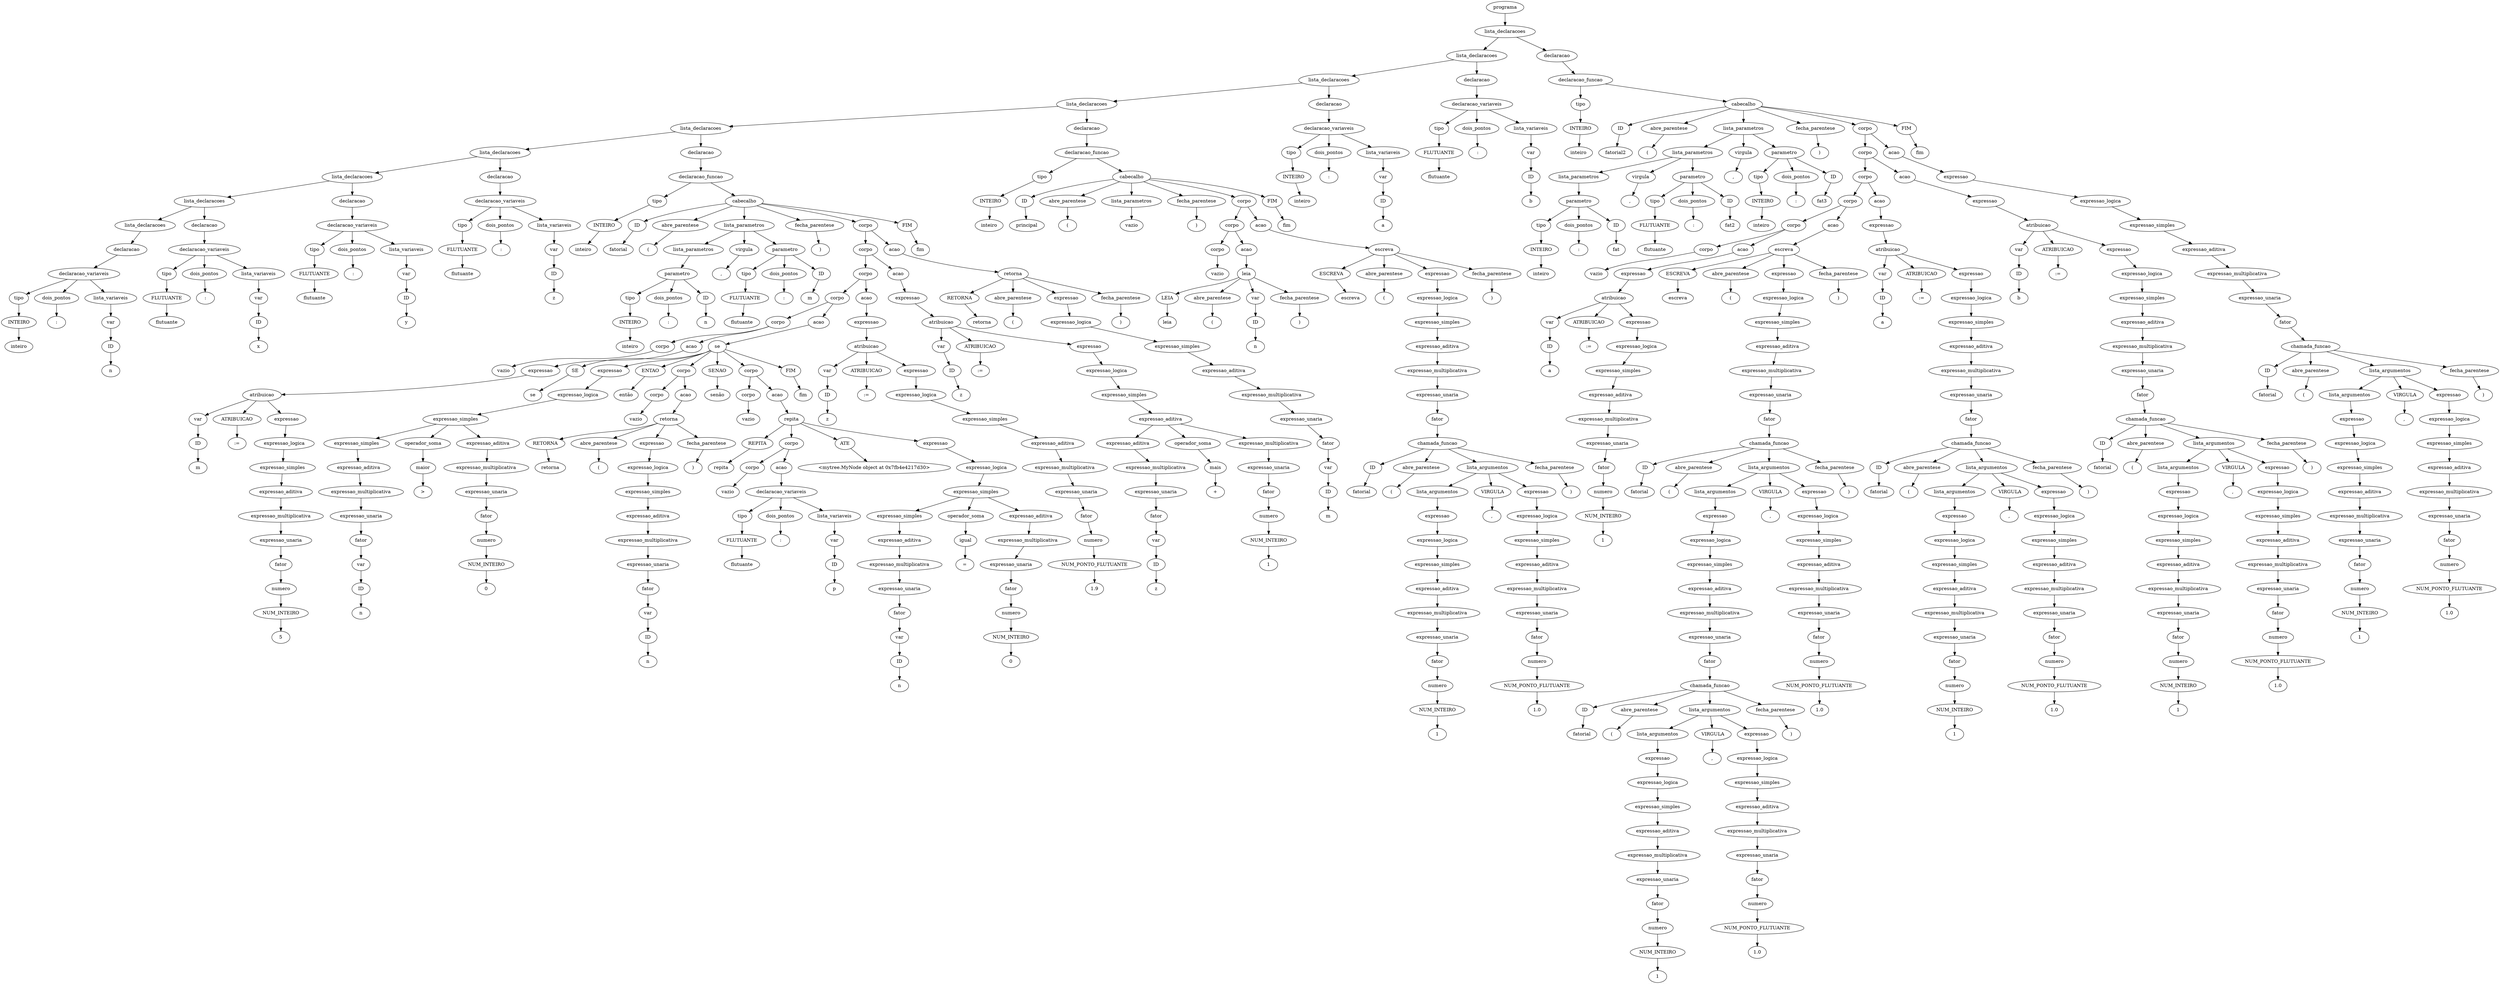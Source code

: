 digraph tree {
    "0x7fb4e421ebb0" [label="programa"];
    "0x7fb4e42d1910" [label="lista_declaracoes"];
    "0x7fb4e42bebe0" [label="lista_declaracoes"];
    "0x7fb4e421e460" [label="lista_declaracoes"];
    "0x7fb4e421ec10" [label="lista_declaracoes"];
    "0x7fb4e41ed4f0" [label="lista_declaracoes"];
    "0x7fb4e42b6cd0" [label="lista_declaracoes"];
    "0x7fb4e42b6a90" [label="lista_declaracoes"];
    "0x7fb4e42b6700" [label="lista_declaracoes"];
    "0x7fb4e4346550" [label="lista_declaracoes"];
    "0x7fb4d05218b0" [label="declaracao"];
    "0x7fb4e43463a0" [label="declaracao_variaveis"];
    "0x7fb4e43464c0" [label="tipo"];
    "0x7fb4e4346520" [label="INTEIRO"];
    "0x7fb4e4346490" [label="inteiro"];
    "0x7fb4e4346220" [label="dois_pontos"];
    "0x7fb4e42b6790" [label=":"];
    "0x7fb4e4346280" [label="lista_variaveis"];
    "0x7fb4e4346430" [label="var"];
    "0x7fb4d0521820" [label="ID"];
    "0x7fb4e42b6820" [label="n"];
    "0x7fb4e42b6640" [label="declaracao"];
    "0x7fb4e42b6580" [label="declaracao_variaveis"];
    "0x7fb4e42b6850" [label="tipo"];
    "0x7fb4e42b65b0" [label="FLUTUANTE"];
    "0x7fb4e42b6730" [label="flutuante"];
    "0x7fb4e42b69d0" [label="dois_pontos"];
    "0x7fb4e42b6a00" [label=":"];
    "0x7fb4e42b66d0" [label="lista_variaveis"];
    "0x7fb4e42b65e0" [label="var"];
    "0x7fb4e42b6610" [label="ID"];
    "0x7fb4e42b6910" [label="x"];
    "0x7fb4e42b6a30" [label="declaracao"];
    "0x7fb4e42b6af0" [label="declaracao_variaveis"];
    "0x7fb4e4346460" [label="tipo"];
    "0x7fb4e43465b0" [label="FLUTUANTE"];
    "0x7fb4e42b6a60" [label="flutuante"];
    "0x7fb4e42b6c10" [label="dois_pontos"];
    "0x7fb4e42b6c40" [label=":"];
    "0x7fb4e42b6880" [label="lista_variaveis"];
    "0x7fb4e42b6940" [label="var"];
    "0x7fb4e42b6670" [label="ID"];
    "0x7fb4e42b6b50" [label="y"];
    "0x7fb4e42b6c70" [label="declaracao"];
    "0x7fb4e42b6d30" [label="declaracao_variaveis"];
    "0x7fb4e42b68b0" [label="tipo"];
    "0x7fb4e42b6550" [label="FLUTUANTE"];
    "0x7fb4e42b6ca0" [label="flutuante"];
    "0x7fb4e42b6e50" [label="dois_pontos"];
    "0x7fb4e42b6e80" [label=":"];
    "0x7fb4e42b6b80" [label="lista_variaveis"];
    "0x7fb4e42b6b20" [label="var"];
    "0x7fb4e42b6ac0" [label="ID"];
    "0x7fb4e42b6d90" [label="z"];
    "0x7fb4e42b6eb0" [label="declaracao"];
    "0x7fb4e42b6bb0" [label="declaracao_funcao"];
    "0x7fb4e42b68e0" [label="tipo"];
    "0x7fb4e42b66a0" [label="INTEIRO"];
    "0x7fb4e42b6ee0" [label="inteiro"];
    "0x7fb4e421e040" [label="cabecalho"];
    "0x7fb4e421ea60" [label="ID"];
    "0x7fb4e421ea90" [label="fatorial"];
    "0x7fb4e421e880" [label="abre_parentese"];
    "0x7fb4e421e6d0" [label="("];
    "0x7fb4e42b6fa0" [label="lista_parametros"];
    "0x7fb4e42b6f10" [label="lista_parametros"];
    "0x7fb4e42b6f40" [label="parametro"];
    "0x7fb4e42b6d60" [label="tipo"];
    "0x7fb4e42b6d00" [label="INTEIRO"];
    "0x7fb4e41ed070" [label="inteiro"];
    "0x7fb4e42b6f70" [label="dois_pontos"];
    "0x7fb4e41ed1c0" [label=":"];
    "0x7fb4e41ed1f0" [label="ID"];
    "0x7fb4e41ed220" [label="n"];
    "0x7fb4e41ed2e0" [label="virgula"];
    "0x7fb4e41ed0d0" [label=","];
    "0x7fb4e42b6fd0" [label="parametro"];
    "0x7fb4e41ed0a0" [label="tipo"];
    "0x7fb4e41ed190" [label="FLUTUANTE"];
    "0x7fb4e41ed310" [label="flutuante"];
    "0x7fb4e41ed040" [label="dois_pontos"];
    "0x7fb4e41ed460" [label=":"];
    "0x7fb4e41ed490" [label="ID"];
    "0x7fb4e41ed4c0" [label="m"];
    "0x7fb4e421e700" [label="fecha_parentese"];
    "0x7fb4e421eac0" [label=")"];
    "0x7fb4e421e820" [label="corpo"];
    "0x7fb4e421e610" [label="corpo"];
    "0x7fb4e4217fd0" [label="corpo"];
    "0x7fb4e41edb50" [label="corpo"];
    "0x7fb4e41ed940" [label="corpo"];
    "0x7fb4e41ed160" [label="corpo"];
    "0x7fb4e41ed280" [label="vazio"];
    "0x7fb4e41ed850" [label="acao"];
    "0x7fb4e41ed340" [label="expressao"];
    "0x7fb4e41ed7f0" [label="atribuicao"];
    "0x7fb4e41ed100" [label="var"];
    "0x7fb4e41ed370" [label="ID"];
    "0x7fb4e41ed5e0" [label="m"];
    "0x7fb4e41ed880" [label="ATRIBUICAO"];
    "0x7fb4e41ed910" [label=":="];
    "0x7fb4e41ed7c0" [label="expressao"];
    "0x7fb4e41ed790" [label="expressao_logica"];
    "0x7fb4e41ed6a0" [label="expressao_simples"];
    "0x7fb4e41ed670" [label="expressao_aditiva"];
    "0x7fb4e41ed760" [label="expressao_multiplicativa"];
    "0x7fb4e41ed610" [label="expressao_unaria"];
    "0x7fb4e41ed640" [label="fator"];
    "0x7fb4e41ed3a0" [label="numero"];
    "0x7fb4e41ed550" [label="NUM_INTEIRO"];
    "0x7fb4e41ed730" [label="5"];
    "0x7fb4e41ed6d0" [label="acao"];
    "0x7fb4e41edf40" [label="se"];
    "0x7fb4e42174c0" [label="SE"];
    "0x7fb4e4217dc0" [label="se"];
    "0x7fb4e41ede50" [label="expressao"];
    "0x7fb4e41edaf0" [label="expressao_logica"];
    "0x7fb4e41edd90" [label="expressao_simples"];
    "0x7fb4e41eda30" [label="expressao_simples"];
    "0x7fb4e41ed8b0" [label="expressao_aditiva"];
    "0x7fb4e41ed430" [label="expressao_multiplicativa"];
    "0x7fb4e41ed970" [label="expressao_unaria"];
    "0x7fb4e41ed820" [label="fator"];
    "0x7fb4e41ed2b0" [label="var"];
    "0x7fb4e41ed130" [label="ID"];
    "0x7fb4e41ed5b0" [label="n"];
    "0x7fb4e41eda90" [label="operador_soma"];
    "0x7fb4e41edbb0" [label="maior"];
    "0x7fb4e41edcd0" [label=">"];
    "0x7fb4e41edc70" [label="expressao_aditiva"];
    "0x7fb4e41eddf0" [label="expressao_multiplicativa"];
    "0x7fb4e41edd00" [label="expressao_unaria"];
    "0x7fb4e41edc40" [label="fator"];
    "0x7fb4e41ed9a0" [label="numero"];
    "0x7fb4e41ed9d0" [label="NUM_INTEIRO"];
    "0x7fb4e41eddc0" [label="0"];
    "0x7fb4e4217df0" [label="ENTAO"];
    "0x7fb4e4217730" [label="então"];
    "0x7fb4e4217280" [label="corpo"];
    "0x7fb4e41edf70" [label="corpo"];
    "0x7fb4e41ede80" [label="vazio"];
    "0x7fb4e41edeb0" [label="acao"];
    "0x7fb4e4217220" [label="retorna"];
    "0x7fb4e42172b0" [label="RETORNA"];
    "0x7fb4e42173d0" [label="retorna"];
    "0x7fb4e4217400" [label="abre_parentese"];
    "0x7fb4e4217430" [label="("];
    "0x7fb4e42171f0" [label="expressao"];
    "0x7fb4e42171c0" [label="expressao_logica"];
    "0x7fb4e4217130" [label="expressao_simples"];
    "0x7fb4e42170a0" [label="expressao_aditiva"];
    "0x7fb4e4217190" [label="expressao_multiplicativa"];
    "0x7fb4e41edfa0" [label="expressao_unaria"];
    "0x7fb4e4217070" [label="fator"];
    "0x7fb4e41edee0" [label="var"];
    "0x7fb4e41ede20" [label="ID"];
    "0x7fb4e4217160" [label="n"];
    "0x7fb4e4217460" [label="fecha_parentese"];
    "0x7fb4e4217490" [label=")"];
    "0x7fb4e4217a30" [label="SENAO"];
    "0x7fb4e42179d0" [label="senão"];
    "0x7fb4e4217d00" [label="corpo"];
    "0x7fb4e42174f0" [label="corpo"];
    "0x7fb4e41edf10" [label="vazio"];
    "0x7fb4e4217c40" [label="acao"];
    "0x7fb4e4217ca0" [label="repita"];
    "0x7fb4e4217d30" [label="REPITA"];
    "0x7fb4e4217cd0" [label="repita"];
    "0x7fb4e4217700" [label="corpo"];
    "0x7fb4e4217580" [label="corpo"];
    "0x7fb4e4217340" [label="vazio"];
    "0x7fb4e42175b0" [label="acao"];
    "0x7fb4e42176a0" [label="declaracao_variaveis"];
    "0x7fb4e42172e0" [label="tipo"];
    "0x7fb4e4217100" [label="FLUTUANTE"];
    "0x7fb4e4217670" [label="flutuante"];
    "0x7fb4e4217760" [label="dois_pontos"];
    "0x7fb4e4217880" [label=":"];
    "0x7fb4e42176d0" [label="lista_variaveis"];
    "0x7fb4e4217520" [label="var"];
    "0x7fb4e42170d0" [label="ID"];
    "0x7fb4e42177c0" [label="p"];
    "0x7fb4e4217d60" [label="ATE"];
    "0x7fb4e4217d90" [label="<mytree.MyNode object at 0x7fb4e4217d30>"];
    "0x7fb4e4217c70" [label="expressao"];
    "0x7fb4e42179a0" [label="expressao_logica"];
    "0x7fb4e4217b80" [label="expressao_simples"];
    "0x7fb4e4217940" [label="expressao_simples"];
    "0x7fb4e42177f0" [label="expressao_aditiva"];
    "0x7fb4e42178e0" [label="expressao_multiplicativa"];
    "0x7fb4e4217850" [label="expressao_unaria"];
    "0x7fb4e4217610" [label="fator"];
    "0x7fb4e4217040" [label="var"];
    "0x7fb4e4217550" [label="ID"];
    "0x7fb4e42178b0" [label="n"];
    "0x7fb4e4217970" [label="operador_soma"];
    "0x7fb4e4217a00" [label="igual"];
    "0x7fb4e4217af0" [label="="];
    "0x7fb4e4217a90" [label="expressao_aditiva"];
    "0x7fb4e4217c10" [label="expressao_multiplicativa"];
    "0x7fb4e4217b20" [label="expressao_unaria"];
    "0x7fb4e4217a60" [label="fator"];
    "0x7fb4e4217820" [label="numero"];
    "0x7fb4e4217910" [label="NUM_INTEIRO"];
    "0x7fb4e4217be0" [label="0"];
    "0x7fb4e4217e20" [label="FIM"];
    "0x7fb4e4217e50" [label="fim"];
    "0x7fb4e41edca0" [label="acao"];
    "0x7fb4e41edd30" [label="expressao"];
    "0x7fb4e4217f10" [label="atribuicao"];
    "0x7fb4e41ed8e0" [label="var"];
    "0x7fb4e41ed580" [label="ID"];
    "0x7fb4e4217e80" [label="z"];
    "0x7fb4e4217fa0" [label="ATRIBUICAO"];
    "0x7fb4e421e070" [label=":="];
    "0x7fb4e4217ee0" [label="expressao"];
    "0x7fb4e4217b50" [label="expressao_logica"];
    "0x7fb4e4217370" [label="expressao_simples"];
    "0x7fb4e4217640" [label="expressao_aditiva"];
    "0x7fb4e4217bb0" [label="expressao_multiplicativa"];
    "0x7fb4e4217eb0" [label="expressao_unaria"];
    "0x7fb4e4217ac0" [label="fator"];
    "0x7fb4e42175e0" [label="numero"];
    "0x7fb4e4217790" [label="NUM_PONTO_FLUTUANTE"];
    "0x7fb4e42173a0" [label="1.9"];
    "0x7fb4e421e5e0" [label="acao"];
    "0x7fb4e421e0a0" [label="expressao"];
    "0x7fb4e421e310" [label="atribuicao"];
    "0x7fb4e41ed700" [label="var"];
    "0x7fb4e41edc10" [label="ID"];
    "0x7fb4e41edfd0" [label="z"];
    "0x7fb4e421e2b0" [label="ATRIBUICAO"];
    "0x7fb4e421e580" [label=":="];
    "0x7fb4e421e550" [label="expressao"];
    "0x7fb4e421e520" [label="expressao_logica"];
    "0x7fb4e421e280" [label="expressao_simples"];
    "0x7fb4e421e370" [label="expressao_aditiva"];
    "0x7fb4e421e160" [label="expressao_aditiva"];
    "0x7fb4e421e250" [label="expressao_multiplicativa"];
    "0x7fb4e41edd60" [label="expressao_unaria"];
    "0x7fb4e421e130" [label="fator"];
    "0x7fb4e4217310" [label="var"];
    "0x7fb4e4217250" [label="ID"];
    "0x7fb4e421e220" [label="z"];
    "0x7fb4e421e3d0" [label="operador_soma"];
    "0x7fb4e421e1f0" [label="mais"];
    "0x7fb4e421e2e0" [label="+"];
    "0x7fb4e421e4f0" [label="expressao_multiplicativa"];
    "0x7fb4e421e400" [label="expressao_unaria"];
    "0x7fb4e421e340" [label="fator"];
    "0x7fb4e421e190" [label="numero"];
    "0x7fb4e421e1c0" [label="NUM_INTEIRO"];
    "0x7fb4e421e4c0" [label="1"];
    "0x7fb4e421e940" [label="acao"];
    "0x7fb4e421e7c0" [label="retorna"];
    "0x7fb4e421e850" [label="RETORNA"];
    "0x7fb4e421e970" [label="retorna"];
    "0x7fb4e421e9a0" [label="abre_parentese"];
    "0x7fb4e421e9d0" [label="("];
    "0x7fb4e421e790" [label="expressao"];
    "0x7fb4e421e760" [label="expressao_logica"];
    "0x7fb4e421e730" [label="expressao_simples"];
    "0x7fb4e421e6a0" [label="expressao_aditiva"];
    "0x7fb4e421e0d0" [label="expressao_multiplicativa"];
    "0x7fb4e421e640" [label="expressao_unaria"];
    "0x7fb4e421e670" [label="fator"];
    "0x7fb4e4217f70" [label="var"];
    "0x7fb4e4217f40" [label="ID"];
    "0x7fb4e421e100" [label="m"];
    "0x7fb4e421ea00" [label="fecha_parentese"];
    "0x7fb4e421ea30" [label=")"];
    "0x7fb4e421eaf0" [label="FIM"];
    "0x7fb4e421eb20" [label="fim"];
    "0x7fb4e41ed520" [label="declaracao"];
    "0x7fb4e41ed3d0" [label="declaracao_funcao"];
    "0x7fb4e42b69a0" [label="tipo"];
    "0x7fb4e42b6970" [label="INTEIRO"];
    "0x7fb4e42b6e20" [label="inteiro"];
    "0x7fb4e421e8b0" [label="cabecalho"];
    "0x7fb4e42be9a0" [label="ID"];
    "0x7fb4e42be9d0" [label="principal"];
    "0x7fb4e42be400" [label="abre_parentese"];
    "0x7fb4e42be6d0" [label="("];
    "0x7fb4e421e430" [label="lista_parametros"];
    "0x7fb4e421e7f0" [label="vazio"];
    "0x7fb4e42be700" [label="fecha_parentese"];
    "0x7fb4e42bea00" [label=")"];
    "0x7fb4e421ed00" [label="corpo"];
    "0x7fb4e421eeb0" [label="corpo"];
    "0x7fb4e421ec70" [label="corpo"];
    "0x7fb4e42b6dc0" [label="vazio"];
    "0x7fb4e421ef70" [label="acao"];
    "0x7fb4e421ed30" [label="leia"];
    "0x7fb4e421ed60" [label="LEIA"];
    "0x7fb4e421efa0" [label="leia"];
    "0x7fb4e421efd0" [label="abre_parentese"];
    "0x7fb4e42be040" [label="("];
    "0x7fb4e421e910" [label="var"];
    "0x7fb4e421ebe0" [label="ID"];
    "0x7fb4e421ee50" [label="n"];
    "0x7fb4e42be070" [label="fecha_parentese"];
    "0x7fb4e42be0a0" [label=")"];
    "0x7fb4e421ef40" [label="acao"];
    "0x7fb4e42be730" [label="escreva"];
    "0x7fb4e42be640" [label="ESCREVA"];
    "0x7fb4e42be8b0" [label="escreva"];
    "0x7fb4e42be8e0" [label="abre_parentese"];
    "0x7fb4e42be910" [label="("];
    "0x7fb4e421ed90" [label="expressao"];
    "0x7fb4e42be7f0" [label="expressao_logica"];
    "0x7fb4e42be6a0" [label="expressao_simples"];
    "0x7fb4e421edf0" [label="expressao_aditiva"];
    "0x7fb4e42be7c0" [label="expressao_multiplicativa"];
    "0x7fb4e421edc0" [label="expressao_unaria"];
    "0x7fb4e421eca0" [label="fator"];
    "0x7fb4e42be2e0" [label="chamada_funcao"];
    "0x7fb4e42be370" [label="ID"];
    "0x7fb4e42be190" [label="fatorial"];
    "0x7fb4e42be1c0" [label="abre_parentese"];
    "0x7fb4e42be580" [label="("];
    "0x7fb4e42be550" [label="lista_argumentos"];
    "0x7fb4e42be280" [label="lista_argumentos"];
    "0x7fb4e42be250" [label="expressao"];
    "0x7fb4e42be220" [label="expressao_logica"];
    "0x7fb4e42be1f0" [label="expressao_simples"];
    "0x7fb4e42be160" [label="expressao_aditiva"];
    "0x7fb4e42be100" [label="expressao_multiplicativa"];
    "0x7fb4e421ef10" [label="expressao_unaria"];
    "0x7fb4e42be130" [label="fator"];
    "0x7fb4e421e3a0" [label="numero"];
    "0x7fb4e421ec40" [label="NUM_INTEIRO"];
    "0x7fb4e42be0d0" [label="1"];
    "0x7fb4e42be5e0" [label="VIRGULA"];
    "0x7fb4e42be670" [label=","];
    "0x7fb4e42be520" [label="expressao"];
    "0x7fb4e42be4f0" [label="expressao_logica"];
    "0x7fb4e42be460" [label="expressao_simples"];
    "0x7fb4e42be3d0" [label="expressao_aditiva"];
    "0x7fb4e42be4c0" [label="expressao_multiplicativa"];
    "0x7fb4e42be310" [label="expressao_unaria"];
    "0x7fb4e42be3a0" [label="fator"];
    "0x7fb4e42be2b0" [label="numero"];
    "0x7fb4e42be340" [label="NUM_PONTO_FLUTUANTE"];
    "0x7fb4e42be490" [label="1.0"];
    "0x7fb4e42be610" [label="fecha_parentese"];
    "0x7fb4e42be790" [label=")"];
    "0x7fb4e42be940" [label="fecha_parentese"];
    "0x7fb4e42be970" [label=")"];
    "0x7fb4e42bea30" [label="FIM"];
    "0x7fb4e42bea60" [label="fim"];
    "0x7fb4e421e5b0" [label="declaracao"];
    "0x7fb4e42bea90" [label="declaracao_variaveis"];
    "0x7fb4e42b6be0" [label="tipo"];
    "0x7fb4e42b6df0" [label="INTEIRO"];
    "0x7fb4e41ed400" [label="inteiro"];
    "0x7fb4e42beb20" [label="dois_pontos"];
    "0x7fb4e42beb50" [label=":"];
    "0x7fb4e421eee0" [label="lista_variaveis"];
    "0x7fb4e42be430" [label="var"];
    "0x7fb4e42be880" [label="ID"];
    "0x7fb4e42be5b0" [label="a"];
    "0x7fb4e421ecd0" [label="declaracao"];
    "0x7fb4e42bec70" [label="declaracao_variaveis"];
    "0x7fb4e421eb80" [label="tipo"];
    "0x7fb4e421eb50" [label="FLUTUANTE"];
    "0x7fb4e42bebb0" [label="flutuante"];
    "0x7fb4e42bee80" [label="dois_pontos"];
    "0x7fb4e42beeb0" [label=":"];
    "0x7fb4e42be760" [label="lista_variaveis"];
    "0x7fb4e42beaf0" [label="var"];
    "0x7fb4e42beac0" [label="ID"];
    "0x7fb4e42bed30" [label="b"];
    "0x7fb4e42beee0" [label="declaracao"];
    "0x7fb4e42be820" [label="declaracao_funcao"];
    "0x7fb4e421e8e0" [label="tipo"];
    "0x7fb4e421e490" [label="INTEIRO"];
    "0x7fb4e42bef10" [label="inteiro"];
    "0x7fb4e42d11c0" [label="cabecalho"];
    "0x7fb4e427a250" [label="ID"];
    "0x7fb4e427a0d0" [label="fatorial2"];
    "0x7fb4e427a580" [label="abre_parentese"];
    "0x7fb4e427a5b0" [label="("];
    "0x7fb4e42d3160" [label="lista_parametros"];
    "0x7fb4e42d30a0" [label="lista_parametros"];
    "0x7fb4e42bef40" [label="lista_parametros"];
    "0x7fb4e42bef70" [label="parametro"];
    "0x7fb4e42becd0" [label="tipo"];
    "0x7fb4e42bec10" [label="INTEIRO"];
    "0x7fb4e42d30d0" [label="inteiro"];
    "0x7fb4e42befd0" [label="dois_pontos"];
    "0x7fb4e42d3220" [label=":"];
    "0x7fb4e42d3250" [label="ID"];
    "0x7fb4e42d3280" [label="fat"];
    "0x7fb4e42d3310" [label="virgula"];
    "0x7fb4e42d3130" [label=","];
    "0x7fb4e42d3040" [label="parametro"];
    "0x7fb4e42d3100" [label="tipo"];
    "0x7fb4e42d31f0" [label="FLUTUANTE"];
    "0x7fb4e42d3340" [label="flutuante"];
    "0x7fb4e42d3070" [label="dois_pontos"];
    "0x7fb4e42d3490" [label=":"];
    "0x7fb4e42d34c0" [label="ID"];
    "0x7fb4e42d34f0" [label="fat2"];
    "0x7fb4e42d35e0" [label="virgula"];
    "0x7fb4e42d3580" [label=","];
    "0x7fb4e42d33a0" [label="parametro"];
    "0x7fb4e42d32b0" [label="tipo"];
    "0x7fb4e42d32e0" [label="INTEIRO"];
    "0x7fb4e42d3190" [label="inteiro"];
    "0x7fb4e42d33d0" [label="dois_pontos"];
    "0x7fb4e42d36a0" [label=":"];
    "0x7fb4e42d36d0" [label="ID"];
    "0x7fb4e42d3700" [label="fat3"];
    "0x7fb4e427a5e0" [label="fecha_parentese"];
    "0x7fb4e427a610" [label=")"];
    "0x7fb4e427a400" [label="corpo"];
    "0x7fb4e42d1d30" [label="corpo"];
    "0x7fb4e42d1460" [label="corpo"];
    "0x7fb4e42d3af0" [label="corpo"];
    "0x7fb4e42d3b80" [label="corpo"];
    "0x7fb4e42d3430" [label="corpo"];
    "0x7fb4e42d3520" [label="vazio"];
    "0x7fb4e42d3a90" [label="acao"];
    "0x7fb4e42d31c0" [label="expressao"];
    "0x7fb4e42d3a30" [label="atribuicao"];
    "0x7fb4e42d35b0" [label="var"];
    "0x7fb4e42d3790" [label="ID"];
    "0x7fb4e42d3820" [label="a"];
    "0x7fb4e42d3ac0" [label="ATRIBUICAO"];
    "0x7fb4e42d3b50" [label=":="];
    "0x7fb4e42d3a00" [label="expressao"];
    "0x7fb4e42d39d0" [label="expressao_logica"];
    "0x7fb4e42d3940" [label="expressao_simples"];
    "0x7fb4e42d38b0" [label="expressao_aditiva"];
    "0x7fb4e42d39a0" [label="expressao_multiplicativa"];
    "0x7fb4e42d3850" [label="expressao_unaria"];
    "0x7fb4e42d3880" [label="fator"];
    "0x7fb4e42d3370" [label="numero"];
    "0x7fb4e42d3460" [label="NUM_INTEIRO"];
    "0x7fb4e42d3970" [label="1"];
    "0x7fb4e42d38e0" [label="acao"];
    "0x7fb4e42da820" [label="escreva"];
    "0x7fb4e42da730" [label="ESCREVA"];
    "0x7fb4e42da9a0" [label="escreva"];
    "0x7fb4e42da9d0" [label="abre_parentese"];
    "0x7fb4e42daa00" [label="("];
    "0x7fb4e42d3c40" [label="expressao"];
    "0x7fb4e42da8e0" [label="expressao_logica"];
    "0x7fb4e42da790" [label="expressao_simples"];
    "0x7fb4e42d3c10" [label="expressao_aditiva"];
    "0x7fb4e42da8b0" [label="expressao_multiplicativa"];
    "0x7fb4e42d3c70" [label="expressao_unaria"];
    "0x7fb4e42d3be0" [label="fator"];
    "0x7fb4e42da220" [label="chamada_funcao"];
    "0x7fb4e42da0a0" [label="ID"];
    "0x7fb4e42da340" [label="fatorial"];
    "0x7fb4e42da370" [label="abre_parentese"];
    "0x7fb4e42da670" [label="("];
    "0x7fb4e42da640" [label="lista_argumentos"];
    "0x7fb4e42da3a0" [label="lista_argumentos"];
    "0x7fb4e42d3d00" [label="expressao"];
    "0x7fb4e42da460" [label="expressao_logica"];
    "0x7fb4e42da310" [label="expressao_simples"];
    "0x7fb4e42d3cd0" [label="expressao_aditiva"];
    "0x7fb4e42da430" [label="expressao_multiplicativa"];
    "0x7fb4e42d3d30" [label="expressao_unaria"];
    "0x7fb4e42d3ca0" [label="fator"];
    "0x7fb4e42d3f10" [label="chamada_funcao"];
    "0x7fb4e42d3fa0" [label="ID"];
    "0x7fb4e42d3dc0" [label="fatorial"];
    "0x7fb4e42d3df0" [label="abre_parentese"];
    "0x7fb4e42da1f0" [label="("];
    "0x7fb4e42da1c0" [label="lista_argumentos"];
    "0x7fb4e42d3eb0" [label="lista_argumentos"];
    "0x7fb4e42d3e80" [label="expressao"];
    "0x7fb4e42d3e50" [label="expressao_logica"];
    "0x7fb4e42d3e20" [label="expressao_simples"];
    "0x7fb4e42d3d90" [label="expressao_aditiva"];
    "0x7fb4e42d3670" [label="expressao_multiplicativa"];
    "0x7fb4e42d3bb0" [label="expressao_unaria"];
    "0x7fb4e42d3d60" [label="fator"];
    "0x7fb4e42d3550" [label="numero"];
    "0x7fb4e42d3400" [label="NUM_INTEIRO"];
    "0x7fb4e42d37f0" [label="1"];
    "0x7fb4e42da250" [label="VIRGULA"];
    "0x7fb4e42da2e0" [label=","];
    "0x7fb4e42da190" [label="expressao"];
    "0x7fb4e42da160" [label="expressao_logica"];
    "0x7fb4e42da0d0" [label="expressao_simples"];
    "0x7fb4e42da040" [label="expressao_aditiva"];
    "0x7fb4e42da130" [label="expressao_multiplicativa"];
    "0x7fb4e42d3f40" [label="expressao_unaria"];
    "0x7fb4e42d3fd0" [label="fator"];
    "0x7fb4e42d3ee0" [label="numero"];
    "0x7fb4e42d3f70" [label="NUM_PONTO_FLUTUANTE"];
    "0x7fb4e42da100" [label="1.0"];
    "0x7fb4e42da280" [label="fecha_parentese"];
    "0x7fb4e42da400" [label=")"];
    "0x7fb4e42da6d0" [label="VIRGULA"];
    "0x7fb4e42da760" [label=","];
    "0x7fb4e42da610" [label="expressao"];
    "0x7fb4e42da5e0" [label="expressao_logica"];
    "0x7fb4e42da550" [label="expressao_simples"];
    "0x7fb4e42da4c0" [label="expressao_aditiva"];
    "0x7fb4e42da5b0" [label="expressao_multiplicativa"];
    "0x7fb4e42da2b0" [label="expressao_unaria"];
    "0x7fb4e42da490" [label="fator"];
    "0x7fb4e42da3d0" [label="numero"];
    "0x7fb4e42da070" [label="NUM_PONTO_FLUTUANTE"];
    "0x7fb4e42da580" [label="1.0"];
    "0x7fb4e42da700" [label="fecha_parentese"];
    "0x7fb4e42da880" [label=")"];
    "0x7fb4e42daa30" [label="fecha_parentese"];
    "0x7fb4e42daa60" [label=")"];
    "0x7fb4e42da970" [label="acao"];
    "0x7fb4e42da6a0" [label="expressao"];
    "0x7fb4e42daee0" [label="atribuicao"];
    "0x7fb4e42d3b20" [label="var"];
    "0x7fb4e42d37c0" [label="ID"];
    "0x7fb4e42daa90" [label="a"];
    "0x7fb4e42d1370" [label="ATRIBUICAO"];
    "0x7fb4e42d1430" [label=":="];
    "0x7fb4e42da7f0" [label="expressao"];
    "0x7fb4e42d1400" [label="expressao_logica"];
    "0x7fb4e42daeb0" [label="expressao_simples"];
    "0x7fb4e42da7c0" [label="expressao_aditiva"];
    "0x7fb4e42d13d0" [label="expressao_multiplicativa"];
    "0x7fb4e42daaf0" [label="expressao_unaria"];
    "0x7fb4e42da4f0" [label="fator"];
    "0x7fb4e42dad90" [label="chamada_funcao"];
    "0x7fb4e42dae20" [label="ID"];
    "0x7fb4e42dabb0" [label="fatorial"];
    "0x7fb4e42dabe0" [label="abre_parentese"];
    "0x7fb4e42d1160" [label="("];
    "0x7fb4e42d1100" [label="lista_argumentos"];
    "0x7fb4e42dad00" [label="lista_argumentos"];
    "0x7fb4e42dacd0" [label="expressao"];
    "0x7fb4e42daca0" [label="expressao_logica"];
    "0x7fb4e42dac10" [label="expressao_simples"];
    "0x7fb4e42dab80" [label="expressao_aditiva"];
    "0x7fb4e42dac70" [label="expressao_multiplicativa"];
    "0x7fb4e42daac0" [label="expressao_unaria"];
    "0x7fb4e42dab20" [label="fator"];
    "0x7fb4e42da940" [label="numero"];
    "0x7fb4e42da520" [label="NUM_INTEIRO"];
    "0x7fb4e42dac40" [label="1"];
    "0x7fb4e42d11f0" [label="VIRGULA"];
    "0x7fb4e42d1280" [label=","];
    "0x7fb4e42d10a0" [label="expressao"];
    "0x7fb4e42d1040" [label="expressao_logica"];
    "0x7fb4e42daf10" [label="expressao_simples"];
    "0x7fb4e42dae80" [label="expressao_aditiva"];
    "0x7fb4e42dafa0" [label="expressao_multiplicativa"];
    "0x7fb4e42dadc0" [label="expressao_unaria"];
    "0x7fb4e42dae50" [label="fator"];
    "0x7fb4e42dad60" [label="numero"];
    "0x7fb4e42dadf0" [label="NUM_PONTO_FLUTUANTE"];
    "0x7fb4e42daf40" [label="1.0"];
    "0x7fb4e42d1220" [label="fecha_parentese"];
    "0x7fb4e42d13a0" [label=")"];
    "0x7fb4e42d1a90" [label="acao"];
    "0x7fb4e42d1490" [label="expressao"];
    "0x7fb4e42d1550" [label="atribuicao"];
    "0x7fb4e42d3910" [label="var"];
    "0x7fb4e42d3a60" [label="ID"];
    "0x7fb4e42da850" [label="b"];
    "0x7fb4e42d1b20" [label="ATRIBUICAO"];
    "0x7fb4e42d1d00" [label=":="];
    "0x7fb4e42d1520" [label="expressao"];
    "0x7fb4e42d1cd0" [label="expressao_logica"];
    "0x7fb4e42d1c10" [label="expressao_simples"];
    "0x7fb4e42d14f0" [label="expressao_aditiva"];
    "0x7fb4e42d1ca0" [label="expressao_multiplicativa"];
    "0x7fb4e42d1b80" [label="expressao_unaria"];
    "0x7fb4e42d1c40" [label="fator"];
    "0x7fb4e42d17c0" [label="chamada_funcao"];
    "0x7fb4e42d1850" [label="ID"];
    "0x7fb4e42d1610" [label="fatorial"];
    "0x7fb4e42d1640" [label="abre_parentese"];
    "0x7fb4e42d1a60" [label="("];
    "0x7fb4e42d1a30" [label="lista_argumentos"];
    "0x7fb4e42d1760" [label="lista_argumentos"];
    "0x7fb4e42d1730" [label="expressao"];
    "0x7fb4e42d1700" [label="expressao_logica"];
    "0x7fb4e42d1670" [label="expressao_simples"];
    "0x7fb4e42d15e0" [label="expressao_aditiva"];
    "0x7fb4e42d16d0" [label="expressao_multiplicativa"];
    "0x7fb4e42da910" [label="expressao_unaria"];
    "0x7fb4e42d15b0" [label="fator"];
    "0x7fb4e42d12e0" [label="numero"];
    "0x7fb4e42d1310" [label="NUM_INTEIRO"];
    "0x7fb4e42d16a0" [label="1"];
    "0x7fb4e42d1ac0" [label="VIRGULA"];
    "0x7fb4e42d1b50" [label=","];
    "0x7fb4e42d1a00" [label="expressao"];
    "0x7fb4e42d19d0" [label="expressao_logica"];
    "0x7fb4e42d1940" [label="expressao_simples"];
    "0x7fb4e42d18b0" [label="expressao_aditiva"];
    "0x7fb4e42d19a0" [label="expressao_multiplicativa"];
    "0x7fb4e42d17f0" [label="expressao_unaria"];
    "0x7fb4e42d1880" [label="fator"];
    "0x7fb4e42d1790" [label="numero"];
    "0x7fb4e42d1820" [label="NUM_PONTO_FLUTUANTE"];
    "0x7fb4e42d1970" [label="1.0"];
    "0x7fb4e42d1af0" [label="fecha_parentese"];
    "0x7fb4e42d1c70" [label=")"];
    "0x7fb4e427a3a0" [label="acao"];
    "0x7fb4e42d1580" [label="expressao"];
    "0x7fb4e427a490" [label="expressao_logica"];
    "0x7fb4e427a340" [label="expressao_simples"];
    "0x7fb4e42d1be0" [label="expressao_aditiva"];
    "0x7fb4e427a460" [label="expressao_multiplicativa"];
    "0x7fb4e42d18e0" [label="expressao_unaria"];
    "0x7fb4e42d1bb0" [label="fator"];
    "0x7fb4e42d1f40" [label="chamada_funcao"];
    "0x7fb4e42d1fd0" [label="ID"];
    "0x7fb4e42d1df0" [label="fatorial"];
    "0x7fb4e42d1e20" [label="abre_parentese"];
    "0x7fb4e427a220" [label="("];
    "0x7fb4e427a1f0" [label="lista_argumentos"];
    "0x7fb4e42d1ee0" [label="lista_argumentos"];
    "0x7fb4e42d1eb0" [label="expressao"];
    "0x7fb4e42d1e80" [label="expressao_logica"];
    "0x7fb4e42d1e50" [label="expressao_simples"];
    "0x7fb4e42d1dc0" [label="expressao_aditiva"];
    "0x7fb4e42d12b0" [label="expressao_multiplicativa"];
    "0x7fb4e42d1d60" [label="expressao_unaria"];
    "0x7fb4e42d1d90" [label="fator"];
    "0x7fb4e42d1340" [label="numero"];
    "0x7fb4e42d1250" [label="NUM_INTEIRO"];
    "0x7fb4e42d14c0" [label="1"];
    "0x7fb4e427a280" [label="VIRGULA"];
    "0x7fb4e427a310" [label=","];
    "0x7fb4e427a1c0" [label="expressao"];
    "0x7fb4e427a190" [label="expressao_logica"];
    "0x7fb4e427a100" [label="expressao_simples"];
    "0x7fb4e427a070" [label="expressao_aditiva"];
    "0x7fb4e427a160" [label="expressao_multiplicativa"];
    "0x7fb4e42d1f70" [label="expressao_unaria"];
    "0x7fb4e427a040" [label="fator"];
    "0x7fb4e42d1f10" [label="numero"];
    "0x7fb4e42d1fa0" [label="NUM_PONTO_FLUTUANTE"];
    "0x7fb4e427a130" [label="1.0"];
    "0x7fb4e427a2b0" [label="fecha_parentese"];
    "0x7fb4e427a430" [label=")"];
    "0x7fb4e427a640" [label="FIM"];
    "0x7fb4e427a670" [label="fim"];
    "0x7fb4e421ebb0" -> "0x7fb4e42d1910";
    "0x7fb4e42d1910" -> "0x7fb4e42bebe0";
    "0x7fb4e42d1910" -> "0x7fb4e42beee0";
    "0x7fb4e42bebe0" -> "0x7fb4e421e460";
    "0x7fb4e42bebe0" -> "0x7fb4e421ecd0";
    "0x7fb4e421e460" -> "0x7fb4e421ec10";
    "0x7fb4e421e460" -> "0x7fb4e421e5b0";
    "0x7fb4e421ec10" -> "0x7fb4e41ed4f0";
    "0x7fb4e421ec10" -> "0x7fb4e41ed520";
    "0x7fb4e41ed4f0" -> "0x7fb4e42b6cd0";
    "0x7fb4e41ed4f0" -> "0x7fb4e42b6eb0";
    "0x7fb4e42b6cd0" -> "0x7fb4e42b6a90";
    "0x7fb4e42b6cd0" -> "0x7fb4e42b6c70";
    "0x7fb4e42b6a90" -> "0x7fb4e42b6700";
    "0x7fb4e42b6a90" -> "0x7fb4e42b6a30";
    "0x7fb4e42b6700" -> "0x7fb4e4346550";
    "0x7fb4e42b6700" -> "0x7fb4e42b6640";
    "0x7fb4e4346550" -> "0x7fb4d05218b0";
    "0x7fb4d05218b0" -> "0x7fb4e43463a0";
    "0x7fb4e43463a0" -> "0x7fb4e43464c0";
    "0x7fb4e43463a0" -> "0x7fb4e4346220";
    "0x7fb4e43463a0" -> "0x7fb4e4346280";
    "0x7fb4e43464c0" -> "0x7fb4e4346520";
    "0x7fb4e4346520" -> "0x7fb4e4346490";
    "0x7fb4e4346220" -> "0x7fb4e42b6790";
    "0x7fb4e4346280" -> "0x7fb4e4346430";
    "0x7fb4e4346430" -> "0x7fb4d0521820";
    "0x7fb4d0521820" -> "0x7fb4e42b6820";
    "0x7fb4e42b6640" -> "0x7fb4e42b6580";
    "0x7fb4e42b6580" -> "0x7fb4e42b6850";
    "0x7fb4e42b6580" -> "0x7fb4e42b69d0";
    "0x7fb4e42b6580" -> "0x7fb4e42b66d0";
    "0x7fb4e42b6850" -> "0x7fb4e42b65b0";
    "0x7fb4e42b65b0" -> "0x7fb4e42b6730";
    "0x7fb4e42b69d0" -> "0x7fb4e42b6a00";
    "0x7fb4e42b66d0" -> "0x7fb4e42b65e0";
    "0x7fb4e42b65e0" -> "0x7fb4e42b6610";
    "0x7fb4e42b6610" -> "0x7fb4e42b6910";
    "0x7fb4e42b6a30" -> "0x7fb4e42b6af0";
    "0x7fb4e42b6af0" -> "0x7fb4e4346460";
    "0x7fb4e42b6af0" -> "0x7fb4e42b6c10";
    "0x7fb4e42b6af0" -> "0x7fb4e42b6880";
    "0x7fb4e4346460" -> "0x7fb4e43465b0";
    "0x7fb4e43465b0" -> "0x7fb4e42b6a60";
    "0x7fb4e42b6c10" -> "0x7fb4e42b6c40";
    "0x7fb4e42b6880" -> "0x7fb4e42b6940";
    "0x7fb4e42b6940" -> "0x7fb4e42b6670";
    "0x7fb4e42b6670" -> "0x7fb4e42b6b50";
    "0x7fb4e42b6c70" -> "0x7fb4e42b6d30";
    "0x7fb4e42b6d30" -> "0x7fb4e42b68b0";
    "0x7fb4e42b6d30" -> "0x7fb4e42b6e50";
    "0x7fb4e42b6d30" -> "0x7fb4e42b6b80";
    "0x7fb4e42b68b0" -> "0x7fb4e42b6550";
    "0x7fb4e42b6550" -> "0x7fb4e42b6ca0";
    "0x7fb4e42b6e50" -> "0x7fb4e42b6e80";
    "0x7fb4e42b6b80" -> "0x7fb4e42b6b20";
    "0x7fb4e42b6b20" -> "0x7fb4e42b6ac0";
    "0x7fb4e42b6ac0" -> "0x7fb4e42b6d90";
    "0x7fb4e42b6eb0" -> "0x7fb4e42b6bb0";
    "0x7fb4e42b6bb0" -> "0x7fb4e42b68e0";
    "0x7fb4e42b6bb0" -> "0x7fb4e421e040";
    "0x7fb4e42b68e0" -> "0x7fb4e42b66a0";
    "0x7fb4e42b66a0" -> "0x7fb4e42b6ee0";
    "0x7fb4e421e040" -> "0x7fb4e421ea60";
    "0x7fb4e421e040" -> "0x7fb4e421e880";
    "0x7fb4e421e040" -> "0x7fb4e42b6fa0";
    "0x7fb4e421e040" -> "0x7fb4e421e700";
    "0x7fb4e421e040" -> "0x7fb4e421e820";
    "0x7fb4e421e040" -> "0x7fb4e421eaf0";
    "0x7fb4e421ea60" -> "0x7fb4e421ea90";
    "0x7fb4e421e880" -> "0x7fb4e421e6d0";
    "0x7fb4e42b6fa0" -> "0x7fb4e42b6f10";
    "0x7fb4e42b6fa0" -> "0x7fb4e41ed2e0";
    "0x7fb4e42b6fa0" -> "0x7fb4e42b6fd0";
    "0x7fb4e42b6f10" -> "0x7fb4e42b6f40";
    "0x7fb4e42b6f40" -> "0x7fb4e42b6d60";
    "0x7fb4e42b6f40" -> "0x7fb4e42b6f70";
    "0x7fb4e42b6f40" -> "0x7fb4e41ed1f0";
    "0x7fb4e42b6d60" -> "0x7fb4e42b6d00";
    "0x7fb4e42b6d00" -> "0x7fb4e41ed070";
    "0x7fb4e42b6f70" -> "0x7fb4e41ed1c0";
    "0x7fb4e41ed1f0" -> "0x7fb4e41ed220";
    "0x7fb4e41ed2e0" -> "0x7fb4e41ed0d0";
    "0x7fb4e42b6fd0" -> "0x7fb4e41ed0a0";
    "0x7fb4e42b6fd0" -> "0x7fb4e41ed040";
    "0x7fb4e42b6fd0" -> "0x7fb4e41ed490";
    "0x7fb4e41ed0a0" -> "0x7fb4e41ed190";
    "0x7fb4e41ed190" -> "0x7fb4e41ed310";
    "0x7fb4e41ed040" -> "0x7fb4e41ed460";
    "0x7fb4e41ed490" -> "0x7fb4e41ed4c0";
    "0x7fb4e421e700" -> "0x7fb4e421eac0";
    "0x7fb4e421e820" -> "0x7fb4e421e610";
    "0x7fb4e421e820" -> "0x7fb4e421e940";
    "0x7fb4e421e610" -> "0x7fb4e4217fd0";
    "0x7fb4e421e610" -> "0x7fb4e421e5e0";
    "0x7fb4e4217fd0" -> "0x7fb4e41edb50";
    "0x7fb4e4217fd0" -> "0x7fb4e41edca0";
    "0x7fb4e41edb50" -> "0x7fb4e41ed940";
    "0x7fb4e41edb50" -> "0x7fb4e41ed6d0";
    "0x7fb4e41ed940" -> "0x7fb4e41ed160";
    "0x7fb4e41ed940" -> "0x7fb4e41ed850";
    "0x7fb4e41ed160" -> "0x7fb4e41ed280";
    "0x7fb4e41ed850" -> "0x7fb4e41ed340";
    "0x7fb4e41ed340" -> "0x7fb4e41ed7f0";
    "0x7fb4e41ed7f0" -> "0x7fb4e41ed100";
    "0x7fb4e41ed7f0" -> "0x7fb4e41ed880";
    "0x7fb4e41ed7f0" -> "0x7fb4e41ed7c0";
    "0x7fb4e41ed100" -> "0x7fb4e41ed370";
    "0x7fb4e41ed370" -> "0x7fb4e41ed5e0";
    "0x7fb4e41ed880" -> "0x7fb4e41ed910";
    "0x7fb4e41ed7c0" -> "0x7fb4e41ed790";
    "0x7fb4e41ed790" -> "0x7fb4e41ed6a0";
    "0x7fb4e41ed6a0" -> "0x7fb4e41ed670";
    "0x7fb4e41ed670" -> "0x7fb4e41ed760";
    "0x7fb4e41ed760" -> "0x7fb4e41ed610";
    "0x7fb4e41ed610" -> "0x7fb4e41ed640";
    "0x7fb4e41ed640" -> "0x7fb4e41ed3a0";
    "0x7fb4e41ed3a0" -> "0x7fb4e41ed550";
    "0x7fb4e41ed550" -> "0x7fb4e41ed730";
    "0x7fb4e41ed6d0" -> "0x7fb4e41edf40";
    "0x7fb4e41edf40" -> "0x7fb4e42174c0";
    "0x7fb4e41edf40" -> "0x7fb4e41ede50";
    "0x7fb4e41edf40" -> "0x7fb4e4217df0";
    "0x7fb4e41edf40" -> "0x7fb4e4217280";
    "0x7fb4e41edf40" -> "0x7fb4e4217a30";
    "0x7fb4e41edf40" -> "0x7fb4e4217d00";
    "0x7fb4e41edf40" -> "0x7fb4e4217e20";
    "0x7fb4e42174c0" -> "0x7fb4e4217dc0";
    "0x7fb4e41ede50" -> "0x7fb4e41edaf0";
    "0x7fb4e41edaf0" -> "0x7fb4e41edd90";
    "0x7fb4e41edd90" -> "0x7fb4e41eda30";
    "0x7fb4e41edd90" -> "0x7fb4e41eda90";
    "0x7fb4e41edd90" -> "0x7fb4e41edc70";
    "0x7fb4e41eda30" -> "0x7fb4e41ed8b0";
    "0x7fb4e41ed8b0" -> "0x7fb4e41ed430";
    "0x7fb4e41ed430" -> "0x7fb4e41ed970";
    "0x7fb4e41ed970" -> "0x7fb4e41ed820";
    "0x7fb4e41ed820" -> "0x7fb4e41ed2b0";
    "0x7fb4e41ed2b0" -> "0x7fb4e41ed130";
    "0x7fb4e41ed130" -> "0x7fb4e41ed5b0";
    "0x7fb4e41eda90" -> "0x7fb4e41edbb0";
    "0x7fb4e41edbb0" -> "0x7fb4e41edcd0";
    "0x7fb4e41edc70" -> "0x7fb4e41eddf0";
    "0x7fb4e41eddf0" -> "0x7fb4e41edd00";
    "0x7fb4e41edd00" -> "0x7fb4e41edc40";
    "0x7fb4e41edc40" -> "0x7fb4e41ed9a0";
    "0x7fb4e41ed9a0" -> "0x7fb4e41ed9d0";
    "0x7fb4e41ed9d0" -> "0x7fb4e41eddc0";
    "0x7fb4e4217df0" -> "0x7fb4e4217730";
    "0x7fb4e4217280" -> "0x7fb4e41edf70";
    "0x7fb4e4217280" -> "0x7fb4e41edeb0";
    "0x7fb4e41edf70" -> "0x7fb4e41ede80";
    "0x7fb4e41edeb0" -> "0x7fb4e4217220";
    "0x7fb4e4217220" -> "0x7fb4e42172b0";
    "0x7fb4e4217220" -> "0x7fb4e4217400";
    "0x7fb4e4217220" -> "0x7fb4e42171f0";
    "0x7fb4e4217220" -> "0x7fb4e4217460";
    "0x7fb4e42172b0" -> "0x7fb4e42173d0";
    "0x7fb4e4217400" -> "0x7fb4e4217430";
    "0x7fb4e42171f0" -> "0x7fb4e42171c0";
    "0x7fb4e42171c0" -> "0x7fb4e4217130";
    "0x7fb4e4217130" -> "0x7fb4e42170a0";
    "0x7fb4e42170a0" -> "0x7fb4e4217190";
    "0x7fb4e4217190" -> "0x7fb4e41edfa0";
    "0x7fb4e41edfa0" -> "0x7fb4e4217070";
    "0x7fb4e4217070" -> "0x7fb4e41edee0";
    "0x7fb4e41edee0" -> "0x7fb4e41ede20";
    "0x7fb4e41ede20" -> "0x7fb4e4217160";
    "0x7fb4e4217460" -> "0x7fb4e4217490";
    "0x7fb4e4217a30" -> "0x7fb4e42179d0";
    "0x7fb4e4217d00" -> "0x7fb4e42174f0";
    "0x7fb4e4217d00" -> "0x7fb4e4217c40";
    "0x7fb4e42174f0" -> "0x7fb4e41edf10";
    "0x7fb4e4217c40" -> "0x7fb4e4217ca0";
    "0x7fb4e4217ca0" -> "0x7fb4e4217d30";
    "0x7fb4e4217ca0" -> "0x7fb4e4217700";
    "0x7fb4e4217ca0" -> "0x7fb4e4217d60";
    "0x7fb4e4217ca0" -> "0x7fb4e4217c70";
    "0x7fb4e4217d30" -> "0x7fb4e4217cd0";
    "0x7fb4e4217700" -> "0x7fb4e4217580";
    "0x7fb4e4217700" -> "0x7fb4e42175b0";
    "0x7fb4e4217580" -> "0x7fb4e4217340";
    "0x7fb4e42175b0" -> "0x7fb4e42176a0";
    "0x7fb4e42176a0" -> "0x7fb4e42172e0";
    "0x7fb4e42176a0" -> "0x7fb4e4217760";
    "0x7fb4e42176a0" -> "0x7fb4e42176d0";
    "0x7fb4e42172e0" -> "0x7fb4e4217100";
    "0x7fb4e4217100" -> "0x7fb4e4217670";
    "0x7fb4e4217760" -> "0x7fb4e4217880";
    "0x7fb4e42176d0" -> "0x7fb4e4217520";
    "0x7fb4e4217520" -> "0x7fb4e42170d0";
    "0x7fb4e42170d0" -> "0x7fb4e42177c0";
    "0x7fb4e4217d60" -> "0x7fb4e4217d90";
    "0x7fb4e4217c70" -> "0x7fb4e42179a0";
    "0x7fb4e42179a0" -> "0x7fb4e4217b80";
    "0x7fb4e4217b80" -> "0x7fb4e4217940";
    "0x7fb4e4217b80" -> "0x7fb4e4217970";
    "0x7fb4e4217b80" -> "0x7fb4e4217a90";
    "0x7fb4e4217940" -> "0x7fb4e42177f0";
    "0x7fb4e42177f0" -> "0x7fb4e42178e0";
    "0x7fb4e42178e0" -> "0x7fb4e4217850";
    "0x7fb4e4217850" -> "0x7fb4e4217610";
    "0x7fb4e4217610" -> "0x7fb4e4217040";
    "0x7fb4e4217040" -> "0x7fb4e4217550";
    "0x7fb4e4217550" -> "0x7fb4e42178b0";
    "0x7fb4e4217970" -> "0x7fb4e4217a00";
    "0x7fb4e4217a00" -> "0x7fb4e4217af0";
    "0x7fb4e4217a90" -> "0x7fb4e4217c10";
    "0x7fb4e4217c10" -> "0x7fb4e4217b20";
    "0x7fb4e4217b20" -> "0x7fb4e4217a60";
    "0x7fb4e4217a60" -> "0x7fb4e4217820";
    "0x7fb4e4217820" -> "0x7fb4e4217910";
    "0x7fb4e4217910" -> "0x7fb4e4217be0";
    "0x7fb4e4217e20" -> "0x7fb4e4217e50";
    "0x7fb4e41edca0" -> "0x7fb4e41edd30";
    "0x7fb4e41edd30" -> "0x7fb4e4217f10";
    "0x7fb4e4217f10" -> "0x7fb4e41ed8e0";
    "0x7fb4e4217f10" -> "0x7fb4e4217fa0";
    "0x7fb4e4217f10" -> "0x7fb4e4217ee0";
    "0x7fb4e41ed8e0" -> "0x7fb4e41ed580";
    "0x7fb4e41ed580" -> "0x7fb4e4217e80";
    "0x7fb4e4217fa0" -> "0x7fb4e421e070";
    "0x7fb4e4217ee0" -> "0x7fb4e4217b50";
    "0x7fb4e4217b50" -> "0x7fb4e4217370";
    "0x7fb4e4217370" -> "0x7fb4e4217640";
    "0x7fb4e4217640" -> "0x7fb4e4217bb0";
    "0x7fb4e4217bb0" -> "0x7fb4e4217eb0";
    "0x7fb4e4217eb0" -> "0x7fb4e4217ac0";
    "0x7fb4e4217ac0" -> "0x7fb4e42175e0";
    "0x7fb4e42175e0" -> "0x7fb4e4217790";
    "0x7fb4e4217790" -> "0x7fb4e42173a0";
    "0x7fb4e421e5e0" -> "0x7fb4e421e0a0";
    "0x7fb4e421e0a0" -> "0x7fb4e421e310";
    "0x7fb4e421e310" -> "0x7fb4e41ed700";
    "0x7fb4e421e310" -> "0x7fb4e421e2b0";
    "0x7fb4e421e310" -> "0x7fb4e421e550";
    "0x7fb4e41ed700" -> "0x7fb4e41edc10";
    "0x7fb4e41edc10" -> "0x7fb4e41edfd0";
    "0x7fb4e421e2b0" -> "0x7fb4e421e580";
    "0x7fb4e421e550" -> "0x7fb4e421e520";
    "0x7fb4e421e520" -> "0x7fb4e421e280";
    "0x7fb4e421e280" -> "0x7fb4e421e370";
    "0x7fb4e421e370" -> "0x7fb4e421e160";
    "0x7fb4e421e370" -> "0x7fb4e421e3d0";
    "0x7fb4e421e370" -> "0x7fb4e421e4f0";
    "0x7fb4e421e160" -> "0x7fb4e421e250";
    "0x7fb4e421e250" -> "0x7fb4e41edd60";
    "0x7fb4e41edd60" -> "0x7fb4e421e130";
    "0x7fb4e421e130" -> "0x7fb4e4217310";
    "0x7fb4e4217310" -> "0x7fb4e4217250";
    "0x7fb4e4217250" -> "0x7fb4e421e220";
    "0x7fb4e421e3d0" -> "0x7fb4e421e1f0";
    "0x7fb4e421e1f0" -> "0x7fb4e421e2e0";
    "0x7fb4e421e4f0" -> "0x7fb4e421e400";
    "0x7fb4e421e400" -> "0x7fb4e421e340";
    "0x7fb4e421e340" -> "0x7fb4e421e190";
    "0x7fb4e421e190" -> "0x7fb4e421e1c0";
    "0x7fb4e421e1c0" -> "0x7fb4e421e4c0";
    "0x7fb4e421e940" -> "0x7fb4e421e7c0";
    "0x7fb4e421e7c0" -> "0x7fb4e421e850";
    "0x7fb4e421e7c0" -> "0x7fb4e421e9a0";
    "0x7fb4e421e7c0" -> "0x7fb4e421e790";
    "0x7fb4e421e7c0" -> "0x7fb4e421ea00";
    "0x7fb4e421e850" -> "0x7fb4e421e970";
    "0x7fb4e421e9a0" -> "0x7fb4e421e9d0";
    "0x7fb4e421e790" -> "0x7fb4e421e760";
    "0x7fb4e421e760" -> "0x7fb4e421e730";
    "0x7fb4e421e730" -> "0x7fb4e421e6a0";
    "0x7fb4e421e6a0" -> "0x7fb4e421e0d0";
    "0x7fb4e421e0d0" -> "0x7fb4e421e640";
    "0x7fb4e421e640" -> "0x7fb4e421e670";
    "0x7fb4e421e670" -> "0x7fb4e4217f70";
    "0x7fb4e4217f70" -> "0x7fb4e4217f40";
    "0x7fb4e4217f40" -> "0x7fb4e421e100";
    "0x7fb4e421ea00" -> "0x7fb4e421ea30";
    "0x7fb4e421eaf0" -> "0x7fb4e421eb20";
    "0x7fb4e41ed520" -> "0x7fb4e41ed3d0";
    "0x7fb4e41ed3d0" -> "0x7fb4e42b69a0";
    "0x7fb4e41ed3d0" -> "0x7fb4e421e8b0";
    "0x7fb4e42b69a0" -> "0x7fb4e42b6970";
    "0x7fb4e42b6970" -> "0x7fb4e42b6e20";
    "0x7fb4e421e8b0" -> "0x7fb4e42be9a0";
    "0x7fb4e421e8b0" -> "0x7fb4e42be400";
    "0x7fb4e421e8b0" -> "0x7fb4e421e430";
    "0x7fb4e421e8b0" -> "0x7fb4e42be700";
    "0x7fb4e421e8b0" -> "0x7fb4e421ed00";
    "0x7fb4e421e8b0" -> "0x7fb4e42bea30";
    "0x7fb4e42be9a0" -> "0x7fb4e42be9d0";
    "0x7fb4e42be400" -> "0x7fb4e42be6d0";
    "0x7fb4e421e430" -> "0x7fb4e421e7f0";
    "0x7fb4e42be700" -> "0x7fb4e42bea00";
    "0x7fb4e421ed00" -> "0x7fb4e421eeb0";
    "0x7fb4e421ed00" -> "0x7fb4e421ef40";
    "0x7fb4e421eeb0" -> "0x7fb4e421ec70";
    "0x7fb4e421eeb0" -> "0x7fb4e421ef70";
    "0x7fb4e421ec70" -> "0x7fb4e42b6dc0";
    "0x7fb4e421ef70" -> "0x7fb4e421ed30";
    "0x7fb4e421ed30" -> "0x7fb4e421ed60";
    "0x7fb4e421ed30" -> "0x7fb4e421efd0";
    "0x7fb4e421ed30" -> "0x7fb4e421e910";
    "0x7fb4e421ed30" -> "0x7fb4e42be070";
    "0x7fb4e421ed60" -> "0x7fb4e421efa0";
    "0x7fb4e421efd0" -> "0x7fb4e42be040";
    "0x7fb4e421e910" -> "0x7fb4e421ebe0";
    "0x7fb4e421ebe0" -> "0x7fb4e421ee50";
    "0x7fb4e42be070" -> "0x7fb4e42be0a0";
    "0x7fb4e421ef40" -> "0x7fb4e42be730";
    "0x7fb4e42be730" -> "0x7fb4e42be640";
    "0x7fb4e42be730" -> "0x7fb4e42be8e0";
    "0x7fb4e42be730" -> "0x7fb4e421ed90";
    "0x7fb4e42be730" -> "0x7fb4e42be940";
    "0x7fb4e42be640" -> "0x7fb4e42be8b0";
    "0x7fb4e42be8e0" -> "0x7fb4e42be910";
    "0x7fb4e421ed90" -> "0x7fb4e42be7f0";
    "0x7fb4e42be7f0" -> "0x7fb4e42be6a0";
    "0x7fb4e42be6a0" -> "0x7fb4e421edf0";
    "0x7fb4e421edf0" -> "0x7fb4e42be7c0";
    "0x7fb4e42be7c0" -> "0x7fb4e421edc0";
    "0x7fb4e421edc0" -> "0x7fb4e421eca0";
    "0x7fb4e421eca0" -> "0x7fb4e42be2e0";
    "0x7fb4e42be2e0" -> "0x7fb4e42be370";
    "0x7fb4e42be2e0" -> "0x7fb4e42be1c0";
    "0x7fb4e42be2e0" -> "0x7fb4e42be550";
    "0x7fb4e42be2e0" -> "0x7fb4e42be610";
    "0x7fb4e42be370" -> "0x7fb4e42be190";
    "0x7fb4e42be1c0" -> "0x7fb4e42be580";
    "0x7fb4e42be550" -> "0x7fb4e42be280";
    "0x7fb4e42be550" -> "0x7fb4e42be5e0";
    "0x7fb4e42be550" -> "0x7fb4e42be520";
    "0x7fb4e42be280" -> "0x7fb4e42be250";
    "0x7fb4e42be250" -> "0x7fb4e42be220";
    "0x7fb4e42be220" -> "0x7fb4e42be1f0";
    "0x7fb4e42be1f0" -> "0x7fb4e42be160";
    "0x7fb4e42be160" -> "0x7fb4e42be100";
    "0x7fb4e42be100" -> "0x7fb4e421ef10";
    "0x7fb4e421ef10" -> "0x7fb4e42be130";
    "0x7fb4e42be130" -> "0x7fb4e421e3a0";
    "0x7fb4e421e3a0" -> "0x7fb4e421ec40";
    "0x7fb4e421ec40" -> "0x7fb4e42be0d0";
    "0x7fb4e42be5e0" -> "0x7fb4e42be670";
    "0x7fb4e42be520" -> "0x7fb4e42be4f0";
    "0x7fb4e42be4f0" -> "0x7fb4e42be460";
    "0x7fb4e42be460" -> "0x7fb4e42be3d0";
    "0x7fb4e42be3d0" -> "0x7fb4e42be4c0";
    "0x7fb4e42be4c0" -> "0x7fb4e42be310";
    "0x7fb4e42be310" -> "0x7fb4e42be3a0";
    "0x7fb4e42be3a0" -> "0x7fb4e42be2b0";
    "0x7fb4e42be2b0" -> "0x7fb4e42be340";
    "0x7fb4e42be340" -> "0x7fb4e42be490";
    "0x7fb4e42be610" -> "0x7fb4e42be790";
    "0x7fb4e42be940" -> "0x7fb4e42be970";
    "0x7fb4e42bea30" -> "0x7fb4e42bea60";
    "0x7fb4e421e5b0" -> "0x7fb4e42bea90";
    "0x7fb4e42bea90" -> "0x7fb4e42b6be0";
    "0x7fb4e42bea90" -> "0x7fb4e42beb20";
    "0x7fb4e42bea90" -> "0x7fb4e421eee0";
    "0x7fb4e42b6be0" -> "0x7fb4e42b6df0";
    "0x7fb4e42b6df0" -> "0x7fb4e41ed400";
    "0x7fb4e42beb20" -> "0x7fb4e42beb50";
    "0x7fb4e421eee0" -> "0x7fb4e42be430";
    "0x7fb4e42be430" -> "0x7fb4e42be880";
    "0x7fb4e42be880" -> "0x7fb4e42be5b0";
    "0x7fb4e421ecd0" -> "0x7fb4e42bec70";
    "0x7fb4e42bec70" -> "0x7fb4e421eb80";
    "0x7fb4e42bec70" -> "0x7fb4e42bee80";
    "0x7fb4e42bec70" -> "0x7fb4e42be760";
    "0x7fb4e421eb80" -> "0x7fb4e421eb50";
    "0x7fb4e421eb50" -> "0x7fb4e42bebb0";
    "0x7fb4e42bee80" -> "0x7fb4e42beeb0";
    "0x7fb4e42be760" -> "0x7fb4e42beaf0";
    "0x7fb4e42beaf0" -> "0x7fb4e42beac0";
    "0x7fb4e42beac0" -> "0x7fb4e42bed30";
    "0x7fb4e42beee0" -> "0x7fb4e42be820";
    "0x7fb4e42be820" -> "0x7fb4e421e8e0";
    "0x7fb4e42be820" -> "0x7fb4e42d11c0";
    "0x7fb4e421e8e0" -> "0x7fb4e421e490";
    "0x7fb4e421e490" -> "0x7fb4e42bef10";
    "0x7fb4e42d11c0" -> "0x7fb4e427a250";
    "0x7fb4e42d11c0" -> "0x7fb4e427a580";
    "0x7fb4e42d11c0" -> "0x7fb4e42d3160";
    "0x7fb4e42d11c0" -> "0x7fb4e427a5e0";
    "0x7fb4e42d11c0" -> "0x7fb4e427a400";
    "0x7fb4e42d11c0" -> "0x7fb4e427a640";
    "0x7fb4e427a250" -> "0x7fb4e427a0d0";
    "0x7fb4e427a580" -> "0x7fb4e427a5b0";
    "0x7fb4e42d3160" -> "0x7fb4e42d30a0";
    "0x7fb4e42d3160" -> "0x7fb4e42d35e0";
    "0x7fb4e42d3160" -> "0x7fb4e42d33a0";
    "0x7fb4e42d30a0" -> "0x7fb4e42bef40";
    "0x7fb4e42d30a0" -> "0x7fb4e42d3310";
    "0x7fb4e42d30a0" -> "0x7fb4e42d3040";
    "0x7fb4e42bef40" -> "0x7fb4e42bef70";
    "0x7fb4e42bef70" -> "0x7fb4e42becd0";
    "0x7fb4e42bef70" -> "0x7fb4e42befd0";
    "0x7fb4e42bef70" -> "0x7fb4e42d3250";
    "0x7fb4e42becd0" -> "0x7fb4e42bec10";
    "0x7fb4e42bec10" -> "0x7fb4e42d30d0";
    "0x7fb4e42befd0" -> "0x7fb4e42d3220";
    "0x7fb4e42d3250" -> "0x7fb4e42d3280";
    "0x7fb4e42d3310" -> "0x7fb4e42d3130";
    "0x7fb4e42d3040" -> "0x7fb4e42d3100";
    "0x7fb4e42d3040" -> "0x7fb4e42d3070";
    "0x7fb4e42d3040" -> "0x7fb4e42d34c0";
    "0x7fb4e42d3100" -> "0x7fb4e42d31f0";
    "0x7fb4e42d31f0" -> "0x7fb4e42d3340";
    "0x7fb4e42d3070" -> "0x7fb4e42d3490";
    "0x7fb4e42d34c0" -> "0x7fb4e42d34f0";
    "0x7fb4e42d35e0" -> "0x7fb4e42d3580";
    "0x7fb4e42d33a0" -> "0x7fb4e42d32b0";
    "0x7fb4e42d33a0" -> "0x7fb4e42d33d0";
    "0x7fb4e42d33a0" -> "0x7fb4e42d36d0";
    "0x7fb4e42d32b0" -> "0x7fb4e42d32e0";
    "0x7fb4e42d32e0" -> "0x7fb4e42d3190";
    "0x7fb4e42d33d0" -> "0x7fb4e42d36a0";
    "0x7fb4e42d36d0" -> "0x7fb4e42d3700";
    "0x7fb4e427a5e0" -> "0x7fb4e427a610";
    "0x7fb4e427a400" -> "0x7fb4e42d1d30";
    "0x7fb4e427a400" -> "0x7fb4e427a3a0";
    "0x7fb4e42d1d30" -> "0x7fb4e42d1460";
    "0x7fb4e42d1d30" -> "0x7fb4e42d1a90";
    "0x7fb4e42d1460" -> "0x7fb4e42d3af0";
    "0x7fb4e42d1460" -> "0x7fb4e42da970";
    "0x7fb4e42d3af0" -> "0x7fb4e42d3b80";
    "0x7fb4e42d3af0" -> "0x7fb4e42d38e0";
    "0x7fb4e42d3b80" -> "0x7fb4e42d3430";
    "0x7fb4e42d3b80" -> "0x7fb4e42d3a90";
    "0x7fb4e42d3430" -> "0x7fb4e42d3520";
    "0x7fb4e42d3a90" -> "0x7fb4e42d31c0";
    "0x7fb4e42d31c0" -> "0x7fb4e42d3a30";
    "0x7fb4e42d3a30" -> "0x7fb4e42d35b0";
    "0x7fb4e42d3a30" -> "0x7fb4e42d3ac0";
    "0x7fb4e42d3a30" -> "0x7fb4e42d3a00";
    "0x7fb4e42d35b0" -> "0x7fb4e42d3790";
    "0x7fb4e42d3790" -> "0x7fb4e42d3820";
    "0x7fb4e42d3ac0" -> "0x7fb4e42d3b50";
    "0x7fb4e42d3a00" -> "0x7fb4e42d39d0";
    "0x7fb4e42d39d0" -> "0x7fb4e42d3940";
    "0x7fb4e42d3940" -> "0x7fb4e42d38b0";
    "0x7fb4e42d38b0" -> "0x7fb4e42d39a0";
    "0x7fb4e42d39a0" -> "0x7fb4e42d3850";
    "0x7fb4e42d3850" -> "0x7fb4e42d3880";
    "0x7fb4e42d3880" -> "0x7fb4e42d3370";
    "0x7fb4e42d3370" -> "0x7fb4e42d3460";
    "0x7fb4e42d3460" -> "0x7fb4e42d3970";
    "0x7fb4e42d38e0" -> "0x7fb4e42da820";
    "0x7fb4e42da820" -> "0x7fb4e42da730";
    "0x7fb4e42da820" -> "0x7fb4e42da9d0";
    "0x7fb4e42da820" -> "0x7fb4e42d3c40";
    "0x7fb4e42da820" -> "0x7fb4e42daa30";
    "0x7fb4e42da730" -> "0x7fb4e42da9a0";
    "0x7fb4e42da9d0" -> "0x7fb4e42daa00";
    "0x7fb4e42d3c40" -> "0x7fb4e42da8e0";
    "0x7fb4e42da8e0" -> "0x7fb4e42da790";
    "0x7fb4e42da790" -> "0x7fb4e42d3c10";
    "0x7fb4e42d3c10" -> "0x7fb4e42da8b0";
    "0x7fb4e42da8b0" -> "0x7fb4e42d3c70";
    "0x7fb4e42d3c70" -> "0x7fb4e42d3be0";
    "0x7fb4e42d3be0" -> "0x7fb4e42da220";
    "0x7fb4e42da220" -> "0x7fb4e42da0a0";
    "0x7fb4e42da220" -> "0x7fb4e42da370";
    "0x7fb4e42da220" -> "0x7fb4e42da640";
    "0x7fb4e42da220" -> "0x7fb4e42da700";
    "0x7fb4e42da0a0" -> "0x7fb4e42da340";
    "0x7fb4e42da370" -> "0x7fb4e42da670";
    "0x7fb4e42da640" -> "0x7fb4e42da3a0";
    "0x7fb4e42da640" -> "0x7fb4e42da6d0";
    "0x7fb4e42da640" -> "0x7fb4e42da610";
    "0x7fb4e42da3a0" -> "0x7fb4e42d3d00";
    "0x7fb4e42d3d00" -> "0x7fb4e42da460";
    "0x7fb4e42da460" -> "0x7fb4e42da310";
    "0x7fb4e42da310" -> "0x7fb4e42d3cd0";
    "0x7fb4e42d3cd0" -> "0x7fb4e42da430";
    "0x7fb4e42da430" -> "0x7fb4e42d3d30";
    "0x7fb4e42d3d30" -> "0x7fb4e42d3ca0";
    "0x7fb4e42d3ca0" -> "0x7fb4e42d3f10";
    "0x7fb4e42d3f10" -> "0x7fb4e42d3fa0";
    "0x7fb4e42d3f10" -> "0x7fb4e42d3df0";
    "0x7fb4e42d3f10" -> "0x7fb4e42da1c0";
    "0x7fb4e42d3f10" -> "0x7fb4e42da280";
    "0x7fb4e42d3fa0" -> "0x7fb4e42d3dc0";
    "0x7fb4e42d3df0" -> "0x7fb4e42da1f0";
    "0x7fb4e42da1c0" -> "0x7fb4e42d3eb0";
    "0x7fb4e42da1c0" -> "0x7fb4e42da250";
    "0x7fb4e42da1c0" -> "0x7fb4e42da190";
    "0x7fb4e42d3eb0" -> "0x7fb4e42d3e80";
    "0x7fb4e42d3e80" -> "0x7fb4e42d3e50";
    "0x7fb4e42d3e50" -> "0x7fb4e42d3e20";
    "0x7fb4e42d3e20" -> "0x7fb4e42d3d90";
    "0x7fb4e42d3d90" -> "0x7fb4e42d3670";
    "0x7fb4e42d3670" -> "0x7fb4e42d3bb0";
    "0x7fb4e42d3bb0" -> "0x7fb4e42d3d60";
    "0x7fb4e42d3d60" -> "0x7fb4e42d3550";
    "0x7fb4e42d3550" -> "0x7fb4e42d3400";
    "0x7fb4e42d3400" -> "0x7fb4e42d37f0";
    "0x7fb4e42da250" -> "0x7fb4e42da2e0";
    "0x7fb4e42da190" -> "0x7fb4e42da160";
    "0x7fb4e42da160" -> "0x7fb4e42da0d0";
    "0x7fb4e42da0d0" -> "0x7fb4e42da040";
    "0x7fb4e42da040" -> "0x7fb4e42da130";
    "0x7fb4e42da130" -> "0x7fb4e42d3f40";
    "0x7fb4e42d3f40" -> "0x7fb4e42d3fd0";
    "0x7fb4e42d3fd0" -> "0x7fb4e42d3ee0";
    "0x7fb4e42d3ee0" -> "0x7fb4e42d3f70";
    "0x7fb4e42d3f70" -> "0x7fb4e42da100";
    "0x7fb4e42da280" -> "0x7fb4e42da400";
    "0x7fb4e42da6d0" -> "0x7fb4e42da760";
    "0x7fb4e42da610" -> "0x7fb4e42da5e0";
    "0x7fb4e42da5e0" -> "0x7fb4e42da550";
    "0x7fb4e42da550" -> "0x7fb4e42da4c0";
    "0x7fb4e42da4c0" -> "0x7fb4e42da5b0";
    "0x7fb4e42da5b0" -> "0x7fb4e42da2b0";
    "0x7fb4e42da2b0" -> "0x7fb4e42da490";
    "0x7fb4e42da490" -> "0x7fb4e42da3d0";
    "0x7fb4e42da3d0" -> "0x7fb4e42da070";
    "0x7fb4e42da070" -> "0x7fb4e42da580";
    "0x7fb4e42da700" -> "0x7fb4e42da880";
    "0x7fb4e42daa30" -> "0x7fb4e42daa60";
    "0x7fb4e42da970" -> "0x7fb4e42da6a0";
    "0x7fb4e42da6a0" -> "0x7fb4e42daee0";
    "0x7fb4e42daee0" -> "0x7fb4e42d3b20";
    "0x7fb4e42daee0" -> "0x7fb4e42d1370";
    "0x7fb4e42daee0" -> "0x7fb4e42da7f0";
    "0x7fb4e42d3b20" -> "0x7fb4e42d37c0";
    "0x7fb4e42d37c0" -> "0x7fb4e42daa90";
    "0x7fb4e42d1370" -> "0x7fb4e42d1430";
    "0x7fb4e42da7f0" -> "0x7fb4e42d1400";
    "0x7fb4e42d1400" -> "0x7fb4e42daeb0";
    "0x7fb4e42daeb0" -> "0x7fb4e42da7c0";
    "0x7fb4e42da7c0" -> "0x7fb4e42d13d0";
    "0x7fb4e42d13d0" -> "0x7fb4e42daaf0";
    "0x7fb4e42daaf0" -> "0x7fb4e42da4f0";
    "0x7fb4e42da4f0" -> "0x7fb4e42dad90";
    "0x7fb4e42dad90" -> "0x7fb4e42dae20";
    "0x7fb4e42dad90" -> "0x7fb4e42dabe0";
    "0x7fb4e42dad90" -> "0x7fb4e42d1100";
    "0x7fb4e42dad90" -> "0x7fb4e42d1220";
    "0x7fb4e42dae20" -> "0x7fb4e42dabb0";
    "0x7fb4e42dabe0" -> "0x7fb4e42d1160";
    "0x7fb4e42d1100" -> "0x7fb4e42dad00";
    "0x7fb4e42d1100" -> "0x7fb4e42d11f0";
    "0x7fb4e42d1100" -> "0x7fb4e42d10a0";
    "0x7fb4e42dad00" -> "0x7fb4e42dacd0";
    "0x7fb4e42dacd0" -> "0x7fb4e42daca0";
    "0x7fb4e42daca0" -> "0x7fb4e42dac10";
    "0x7fb4e42dac10" -> "0x7fb4e42dab80";
    "0x7fb4e42dab80" -> "0x7fb4e42dac70";
    "0x7fb4e42dac70" -> "0x7fb4e42daac0";
    "0x7fb4e42daac0" -> "0x7fb4e42dab20";
    "0x7fb4e42dab20" -> "0x7fb4e42da940";
    "0x7fb4e42da940" -> "0x7fb4e42da520";
    "0x7fb4e42da520" -> "0x7fb4e42dac40";
    "0x7fb4e42d11f0" -> "0x7fb4e42d1280";
    "0x7fb4e42d10a0" -> "0x7fb4e42d1040";
    "0x7fb4e42d1040" -> "0x7fb4e42daf10";
    "0x7fb4e42daf10" -> "0x7fb4e42dae80";
    "0x7fb4e42dae80" -> "0x7fb4e42dafa0";
    "0x7fb4e42dafa0" -> "0x7fb4e42dadc0";
    "0x7fb4e42dadc0" -> "0x7fb4e42dae50";
    "0x7fb4e42dae50" -> "0x7fb4e42dad60";
    "0x7fb4e42dad60" -> "0x7fb4e42dadf0";
    "0x7fb4e42dadf0" -> "0x7fb4e42daf40";
    "0x7fb4e42d1220" -> "0x7fb4e42d13a0";
    "0x7fb4e42d1a90" -> "0x7fb4e42d1490";
    "0x7fb4e42d1490" -> "0x7fb4e42d1550";
    "0x7fb4e42d1550" -> "0x7fb4e42d3910";
    "0x7fb4e42d1550" -> "0x7fb4e42d1b20";
    "0x7fb4e42d1550" -> "0x7fb4e42d1520";
    "0x7fb4e42d3910" -> "0x7fb4e42d3a60";
    "0x7fb4e42d3a60" -> "0x7fb4e42da850";
    "0x7fb4e42d1b20" -> "0x7fb4e42d1d00";
    "0x7fb4e42d1520" -> "0x7fb4e42d1cd0";
    "0x7fb4e42d1cd0" -> "0x7fb4e42d1c10";
    "0x7fb4e42d1c10" -> "0x7fb4e42d14f0";
    "0x7fb4e42d14f0" -> "0x7fb4e42d1ca0";
    "0x7fb4e42d1ca0" -> "0x7fb4e42d1b80";
    "0x7fb4e42d1b80" -> "0x7fb4e42d1c40";
    "0x7fb4e42d1c40" -> "0x7fb4e42d17c0";
    "0x7fb4e42d17c0" -> "0x7fb4e42d1850";
    "0x7fb4e42d17c0" -> "0x7fb4e42d1640";
    "0x7fb4e42d17c0" -> "0x7fb4e42d1a30";
    "0x7fb4e42d17c0" -> "0x7fb4e42d1af0";
    "0x7fb4e42d1850" -> "0x7fb4e42d1610";
    "0x7fb4e42d1640" -> "0x7fb4e42d1a60";
    "0x7fb4e42d1a30" -> "0x7fb4e42d1760";
    "0x7fb4e42d1a30" -> "0x7fb4e42d1ac0";
    "0x7fb4e42d1a30" -> "0x7fb4e42d1a00";
    "0x7fb4e42d1760" -> "0x7fb4e42d1730";
    "0x7fb4e42d1730" -> "0x7fb4e42d1700";
    "0x7fb4e42d1700" -> "0x7fb4e42d1670";
    "0x7fb4e42d1670" -> "0x7fb4e42d15e0";
    "0x7fb4e42d15e0" -> "0x7fb4e42d16d0";
    "0x7fb4e42d16d0" -> "0x7fb4e42da910";
    "0x7fb4e42da910" -> "0x7fb4e42d15b0";
    "0x7fb4e42d15b0" -> "0x7fb4e42d12e0";
    "0x7fb4e42d12e0" -> "0x7fb4e42d1310";
    "0x7fb4e42d1310" -> "0x7fb4e42d16a0";
    "0x7fb4e42d1ac0" -> "0x7fb4e42d1b50";
    "0x7fb4e42d1a00" -> "0x7fb4e42d19d0";
    "0x7fb4e42d19d0" -> "0x7fb4e42d1940";
    "0x7fb4e42d1940" -> "0x7fb4e42d18b0";
    "0x7fb4e42d18b0" -> "0x7fb4e42d19a0";
    "0x7fb4e42d19a0" -> "0x7fb4e42d17f0";
    "0x7fb4e42d17f0" -> "0x7fb4e42d1880";
    "0x7fb4e42d1880" -> "0x7fb4e42d1790";
    "0x7fb4e42d1790" -> "0x7fb4e42d1820";
    "0x7fb4e42d1820" -> "0x7fb4e42d1970";
    "0x7fb4e42d1af0" -> "0x7fb4e42d1c70";
    "0x7fb4e427a3a0" -> "0x7fb4e42d1580";
    "0x7fb4e42d1580" -> "0x7fb4e427a490";
    "0x7fb4e427a490" -> "0x7fb4e427a340";
    "0x7fb4e427a340" -> "0x7fb4e42d1be0";
    "0x7fb4e42d1be0" -> "0x7fb4e427a460";
    "0x7fb4e427a460" -> "0x7fb4e42d18e0";
    "0x7fb4e42d18e0" -> "0x7fb4e42d1bb0";
    "0x7fb4e42d1bb0" -> "0x7fb4e42d1f40";
    "0x7fb4e42d1f40" -> "0x7fb4e42d1fd0";
    "0x7fb4e42d1f40" -> "0x7fb4e42d1e20";
    "0x7fb4e42d1f40" -> "0x7fb4e427a1f0";
    "0x7fb4e42d1f40" -> "0x7fb4e427a2b0";
    "0x7fb4e42d1fd0" -> "0x7fb4e42d1df0";
    "0x7fb4e42d1e20" -> "0x7fb4e427a220";
    "0x7fb4e427a1f0" -> "0x7fb4e42d1ee0";
    "0x7fb4e427a1f0" -> "0x7fb4e427a280";
    "0x7fb4e427a1f0" -> "0x7fb4e427a1c0";
    "0x7fb4e42d1ee0" -> "0x7fb4e42d1eb0";
    "0x7fb4e42d1eb0" -> "0x7fb4e42d1e80";
    "0x7fb4e42d1e80" -> "0x7fb4e42d1e50";
    "0x7fb4e42d1e50" -> "0x7fb4e42d1dc0";
    "0x7fb4e42d1dc0" -> "0x7fb4e42d12b0";
    "0x7fb4e42d12b0" -> "0x7fb4e42d1d60";
    "0x7fb4e42d1d60" -> "0x7fb4e42d1d90";
    "0x7fb4e42d1d90" -> "0x7fb4e42d1340";
    "0x7fb4e42d1340" -> "0x7fb4e42d1250";
    "0x7fb4e42d1250" -> "0x7fb4e42d14c0";
    "0x7fb4e427a280" -> "0x7fb4e427a310";
    "0x7fb4e427a1c0" -> "0x7fb4e427a190";
    "0x7fb4e427a190" -> "0x7fb4e427a100";
    "0x7fb4e427a100" -> "0x7fb4e427a070";
    "0x7fb4e427a070" -> "0x7fb4e427a160";
    "0x7fb4e427a160" -> "0x7fb4e42d1f70";
    "0x7fb4e42d1f70" -> "0x7fb4e427a040";
    "0x7fb4e427a040" -> "0x7fb4e42d1f10";
    "0x7fb4e42d1f10" -> "0x7fb4e42d1fa0";
    "0x7fb4e42d1fa0" -> "0x7fb4e427a130";
    "0x7fb4e427a2b0" -> "0x7fb4e427a430";
    "0x7fb4e427a640" -> "0x7fb4e427a670";
}
